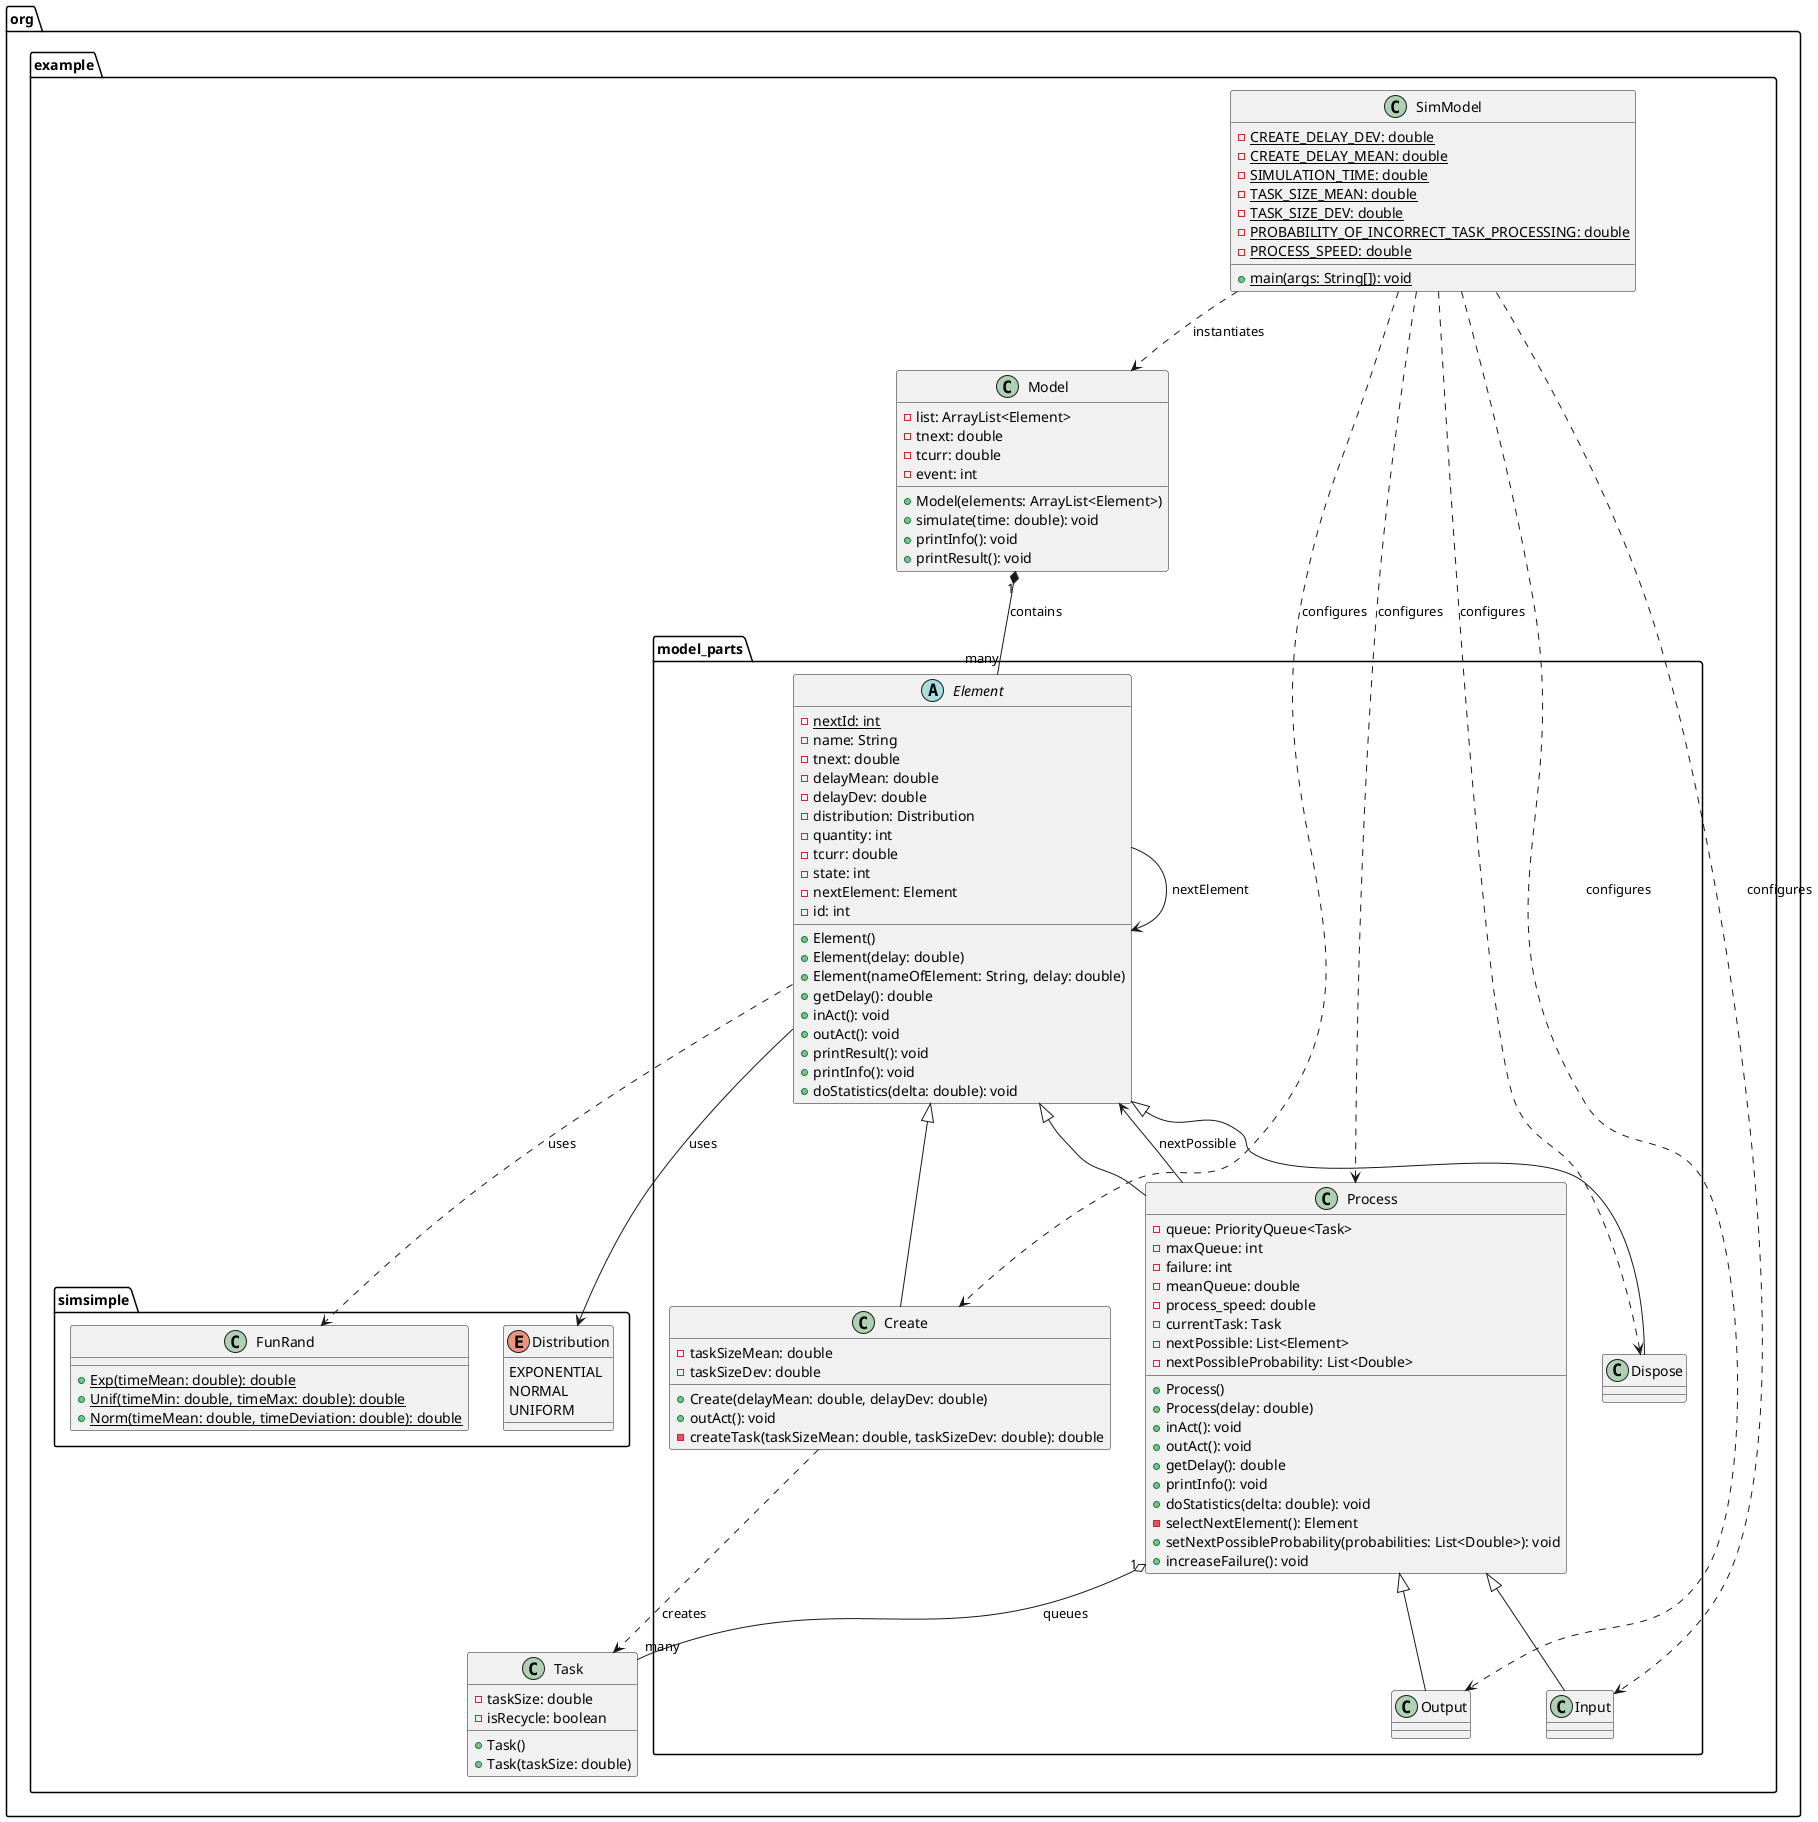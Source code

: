 @startuml SimulationModel

' Main simulation classes
package "org.example" {
    class Model {
        - list: ArrayList<Element>
        - tnext: double
        - tcurr: double
        - event: int
        + Model(elements: ArrayList<Element>)
        + simulate(time: double): void
        + printInfo(): void
        + printResult(): void
    }

    class Task {
        - taskSize: double
        - isRecycle: boolean
        + Task()
        + Task(taskSize: double)
    }

    class SimModel {
        {static} - CREATE_DELAY_DEV: double
        {static} - CREATE_DELAY_MEAN: double
        {static} - SIMULATION_TIME: double
        {static} - TASK_SIZE_MEAN: double
        {static} - TASK_SIZE_DEV: double
        {static} - PROBABILITY_OF_INCORRECT_TASK_PROCESSING: double
        {static} - PROCESS_SPEED: double
        {static} + main(args: String[]): void
    }
}

package "org.example.model_parts" {
    abstract class Element {
        {static} - nextId: int
        - name: String
        - tnext: double
        - delayMean: double
        - delayDev: double
        - distribution: Distribution
        - quantity: int
        - tcurr: double
        - state: int
        - nextElement: Element
        - id: int
        + Element()
        + Element(delay: double)
        + Element(nameOfElement: String, delay: double)
        + getDelay(): double
        + inAct(): void
        + outAct(): void
        + printResult(): void
        + printInfo(): void
        + doStatistics(delta: double): void
    }

    class Create {
        - taskSizeMean: double
        - taskSizeDev: double
        + Create(delayMean: double, delayDev: double)
        + outAct(): void
        - createTask(taskSizeMean: double, taskSizeDev: double): double
    }

    class Process {
        - queue: PriorityQueue<Task>
        - maxQueue: int
        - failure: int
        - meanQueue: double
        - process_speed: double
        - currentTask: Task
        - nextPossible: List<Element>
        - nextPossibleProbability: List<Double>
        + Process()
        + Process(delay: double)
        + inAct(): void
        + outAct(): void
        + getDelay(): double
        + printInfo(): void
        + doStatistics(delta: double): void
        - selectNextElement(): Element
        + setNextPossibleProbability(probabilities: List<Double>): void
        + increaseFailure(): void
    }

    class Input {
    }

    class Output {
    }

    class Dispose {
    }
}

package "org.example.simsimple" {
    enum Distribution {
        EXPONENTIAL
        NORMAL
        UNIFORM
    }

    class FunRand {
        {static} + Exp(timeMean: double): double
        {static} + Unif(timeMin: double, timeMax: double): double
        {static} + Norm(timeMean: double, timeDeviation: double): double
    }
}

' Inheritance relationships
Element <|-- Create
Element <|-- Process
Element <|-- Dispose
Process <|-- Input
Process <|-- Output

' Associations
Model "1" *-- "many" Element : contains
Element --> Element : nextElement
Element --> Distribution : uses
Create ..> Task : creates
Process "1" o-- "many" Task : queues
Process --> Element : nextPossible
Element ..> FunRand : uses
SimModel ..> Model : instantiates
SimModel ..> Create : configures
SimModel ..> Input : configures
SimModel ..> Output : configures
SimModel ..> Process : configures
SimModel ..> Dispose : configures

@enduml
